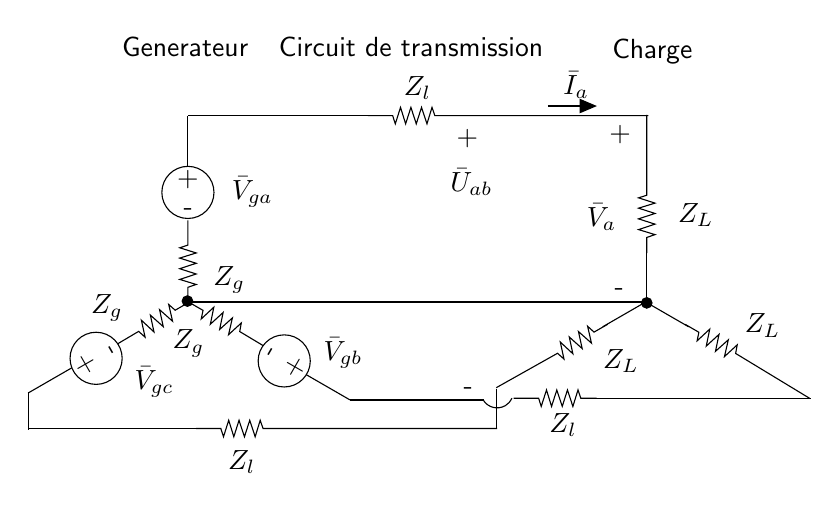 \begin{tikzpicture}[y=-1cm]
\sf
\draw[black] (4.684,2.618) -- (4.684,2.933) -- (4.58,2.967) -- (4.789,3.033) -- (4.58,3.098) -- (4.789,3.164) -- (4.58,3.233) -- (4.789,3.3) -- (4.58,3.369) -- (4.789,3.433) -- (4.684,3.469) -- (4.684,3.669);
\draw[black] (3.791,4.187) -- (4.058,4.029) -- (4.14,4.102) -- (4.093,3.887) -- (4.253,4.036) -- (4.207,3.822) -- (4.371,3.969) -- (4.324,3.753) -- (4.489,3.9) -- (4.44,3.687) -- (4.522,3.76) -- (4.696,3.66);
\draw[black] (8.6,4.744) -- (9.378,4.307) -- (9.46,4.38) -- (9.413,4.164) -- (9.573,4.313) -- (9.527,4.1) -- (9.691,4.247) -- (9.644,4.031) -- (9.809,4.178) -- (9.76,3.964) -- (9.842,4.038) -- (10.016,3.938);
\draw[black] (10.511,1.278) -- (10.511,2.3) -- (10.407,2.333) -- (10.616,2.4) -- (10.407,2.464) -- (10.616,2.531) -- (10.407,2.6) -- (10.616,2.667) -- (10.407,2.736) -- (10.616,2.8) -- (10.511,2.836) -- (10.511,3.036);
\draw[black] (4.787,5.262) -- (5.102,5.262) -- (5.136,5.367) -- (5.202,5.158) -- (5.267,5.367) -- (5.333,5.158) -- (5.402,5.367) -- (5.469,5.158) -- (5.538,5.367) -- (5.602,5.158) -- (5.638,5.262) -- (8.611,5.262);
\draw[black] (8.822,4.878) -- (9.138,4.878) -- (9.171,4.982) -- (9.238,4.773) -- (9.302,4.982) -- (9.369,4.773) -- (9.438,4.982) -- (9.504,4.773) -- (9.573,4.982) -- (9.638,4.773) -- (9.673,4.878) -- (9.873,4.878);
\draw[black] (6.969,1.289) -- (7.284,1.289) -- (7.318,1.393) -- (7.384,1.184) -- (7.449,1.393) -- (7.516,1.184) -- (7.584,1.393) -- (7.651,1.184) -- (7.72,1.393) -- (7.784,1.184) -- (7.82,1.289) -- (10.533,1.289);
\draw[black] (8.611,4.793) +(149:0.207) arc (149:24:0.207);
\draw[black] (4.684,2.264) circle (0.331cm);
\path (4.684,2.193) node[text=black,anchor=base] {+};
\path (4.689,2.556) node[text=black,anchor=base] {-};
\draw[black] (3.518,4.371) circle (0.331cm);
\path (3.458,4.407) node[text=black,anchor=base,rotate=120.0] {+};
\path (3.769,4.22) node[text=black,anchor=base,rotate=120.0] {-};
\draw[black] (5.907,4.404) circle (0.331cm);
\path (5.969,4.44) node[text=black,anchor=base,rotate=240.0] {+};
\path (5.653,4.262) node[text=black,anchor=base,rotate=240.0] {-};
\path (9.911,1.622) node[text=black,anchor=base west] {+};
\path (9.978,3.567) node[text=black,anchor=base west] {-};
\path (8.233,1.667) node[text=black,anchor=base] {+};
\path (8.244,4.833) node[text=black,anchor=base] {-};
\path (7.6,1.031) node[text=black,anchor=base] {$Z_l$};
\path (5.367,5.782) node[text=black,anchor=base] {$Z_l$};
\path (9.449,5.316) node[text=black,anchor=base] {$Z_l$};
\path (4.882,3.449) node[text=black,anchor=base west] {$Z_g$};
\path (3.982,3.8) node[text=black,anchor=base east] {$Z_g$};
\path (5.016,4.251) node[text=black,anchor=base east] {$Z_g$};
\path (5.118,2.351) node[text=black,anchor=base west] {$\bar{V}_{ga}$};
\path (6.284,4.4) node[text=black,anchor=base west] {$\bar{V}_{gb}$};
\path (3.884,4.767) node[text=black,anchor=base west] {$\bar{V}_{gc}$};
\path (9.616,1.016) node[text=black,anchor=base] {$\bar{I}_a$};
\path (10.784,2.649) node[text=black,anchor=base west] {$Z_L$};
\path (11.633,4.049) node[text=black,anchor=base west] {$Z_L$};
\path (9.833,4.5) node[text=black,anchor=base west] {$Z_L$};
\path (10.249,2.7) node[text=black,anchor=base east] {$\bar{V}_a$};
\path (8.284,2.249) node[text=black,anchor=base] {$\bar{U}_{ab}$};
\path (4.649,0.533) node[text=black,anchor=base] {Generateur};
\path (10.582,0.567) node[text=black,anchor=base] {Charge};
\path (7.518,0.533) node[text=black,anchor=base] {Circuit de transmission};
\filldraw[black] (4.678,3.644) circle (0.067cm);
\filldraw[black] (10.511,3.667) circle (0.067cm);
\draw[black] (5.642,4.211) -- (5.342,4.031) -- (5.362,3.922) -- (5.2,4.071) -- (5.249,3.858) -- (5.087,4.004) -- (5.131,3.789) -- (4.969,3.938) -- (5.013,3.722) -- (4.853,3.871) -- (4.876,3.762) -- (4.702,3.662);
\draw[black] (12.578,4.878) -- (11.64,4.309) -- (11.66,4.2) -- (11.498,4.349) -- (11.547,4.136) -- (11.384,4.282) -- (11.429,4.067) -- (11.267,4.216) -- (11.311,4) -- (11.151,4.149) -- (11.173,4.04) -- (11,3.94);
\draw (2.656,4.811) -- (3.207,4.493);
\draw (6.74,4.898) -- (6.189,4.58);
\draw (2.656,4.8) -- (2.656,5.278);
\draw (4.678,1.293) -- (4.678,1.929);
\draw (4.687,1.289) -- (7.111,1.289);
\draw (4.698,3.656) -- (10.5,3.656);
\draw (2.664,5.267) -- (4.844,5.267);
\draw (6.742,4.9) -- (8.444,4.9);
\draw (9.951,3.971) -- (10.502,3.653);
\draw (8.6,4.756) -- (8.6,5.256);
\draw (11.044,3.971) -- (10.493,3.653);
\draw (9.833,4.878) -- (12.6,4.878);
\draw (10.511,3.016) -- (10.511,3.651);
\draw[arrows=-triangle 45] (9.256,1.167) -- (9.878,1.167);

\end{tikzpicture}%

%% Configure (x)emacs for this file ...
%% Local Variables:
%% mode: latex
%% End: